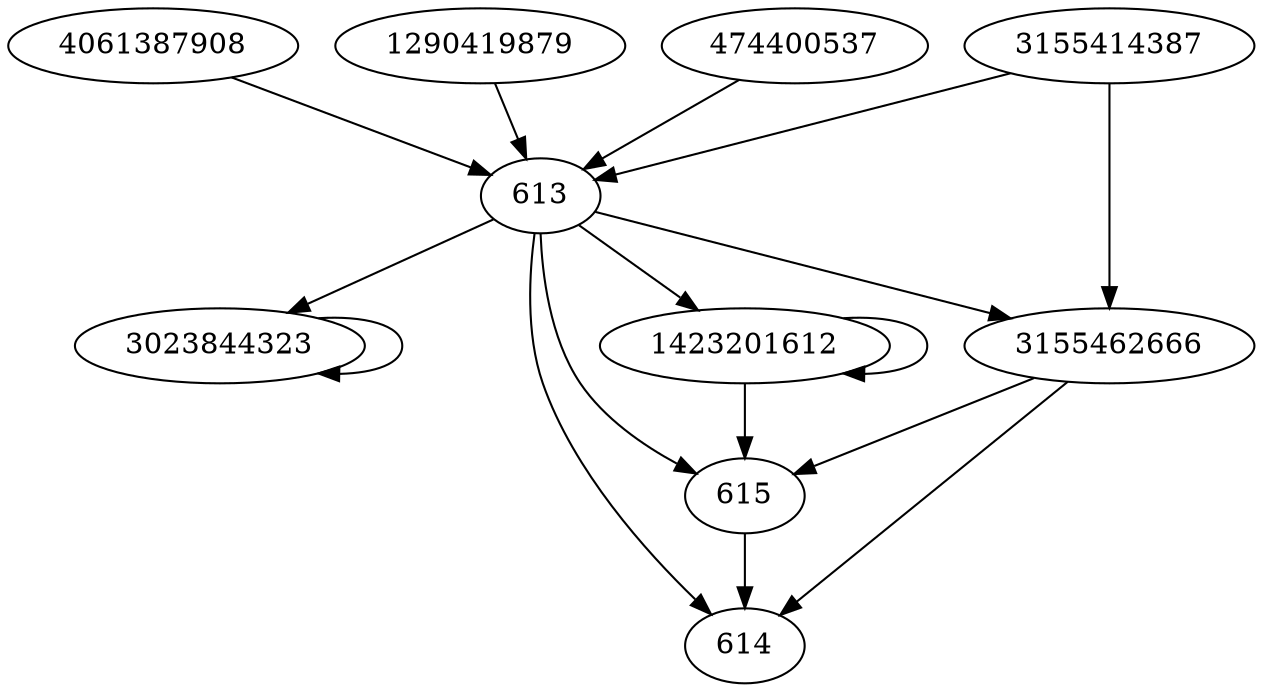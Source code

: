 digraph  {
3023844323;
4061387908;
613;
614;
615;
1290419879;
3155462666;
1423201612;
3155414387;
474400537;
3023844323 -> 3023844323;
4061387908 -> 613;
613 -> 3155462666;
613 -> 1423201612;
613 -> 614;
613 -> 3023844323;
613 -> 615;
615 -> 614;
1290419879 -> 613;
3155462666 -> 614;
3155462666 -> 615;
1423201612 -> 615;
1423201612 -> 1423201612;
3155414387 -> 3155462666;
3155414387 -> 613;
474400537 -> 613;
}
